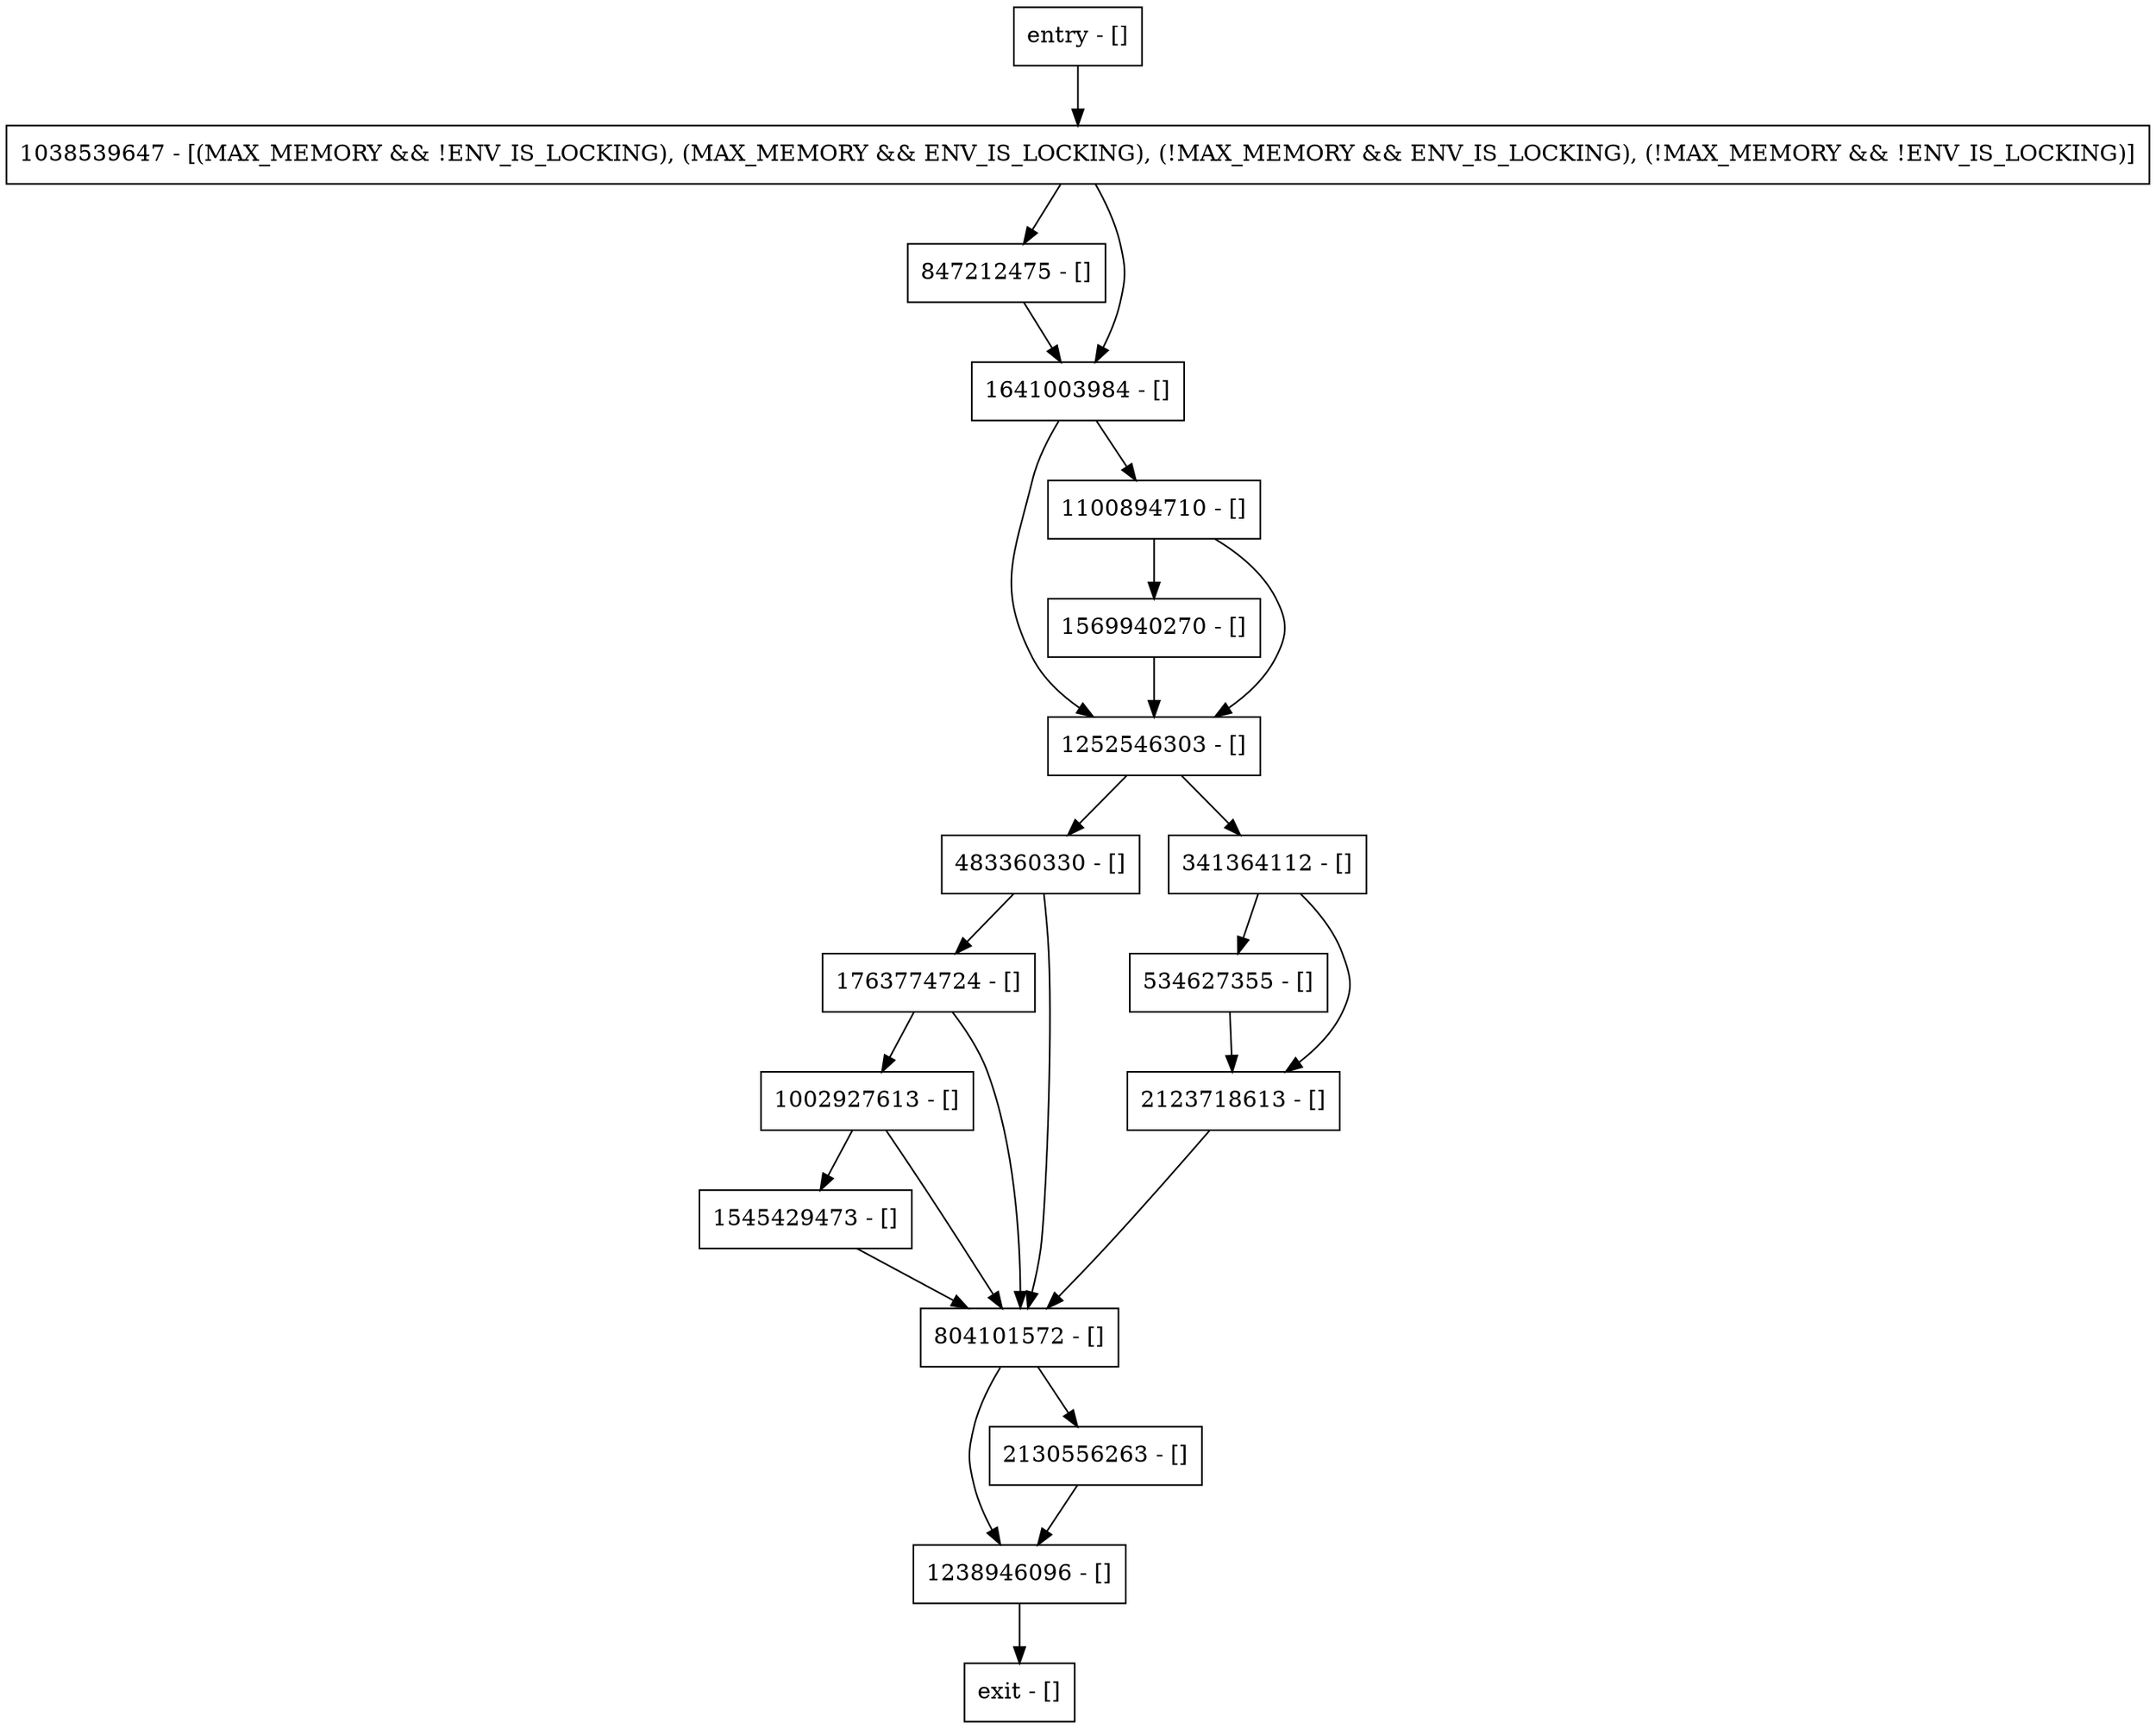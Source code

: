 digraph envConfigUpdate {
node [shape=record];
1545429473 [label="1545429473 - []"];
534627355 [label="534627355 - []"];
1238946096 [label="1238946096 - []"];
1002927613 [label="1002927613 - []"];
2123718613 [label="2123718613 - []"];
1569940270 [label="1569940270 - []"];
483360330 [label="483360330 - []"];
entry [label="entry - []"];
exit [label="exit - []"];
1763774724 [label="1763774724 - []"];
847212475 [label="847212475 - []"];
1038539647 [label="1038539647 - [(MAX_MEMORY && !ENV_IS_LOCKING), (MAX_MEMORY && ENV_IS_LOCKING), (!MAX_MEMORY && ENV_IS_LOCKING), (!MAX_MEMORY && !ENV_IS_LOCKING)]"];
1252546303 [label="1252546303 - []"];
1641003984 [label="1641003984 - []"];
1100894710 [label="1100894710 - []"];
804101572 [label="804101572 - []"];
341364112 [label="341364112 - []"];
2130556263 [label="2130556263 - []"];
entry;
exit;
1545429473 -> 804101572;
534627355 -> 2123718613;
1238946096 -> exit;
1002927613 -> 1545429473;
1002927613 -> 804101572;
2123718613 -> 804101572;
1569940270 -> 1252546303;
483360330 -> 1763774724;
483360330 -> 804101572;
entry -> 1038539647;
1763774724 -> 804101572;
1763774724 -> 1002927613;
847212475 -> 1641003984;
1038539647 -> 847212475;
1038539647 -> 1641003984;
1252546303 -> 341364112;
1252546303 -> 483360330;
1641003984 -> 1252546303;
1641003984 -> 1100894710;
1100894710 -> 1252546303;
1100894710 -> 1569940270;
804101572 -> 1238946096;
804101572 -> 2130556263;
341364112 -> 534627355;
341364112 -> 2123718613;
2130556263 -> 1238946096;
}

